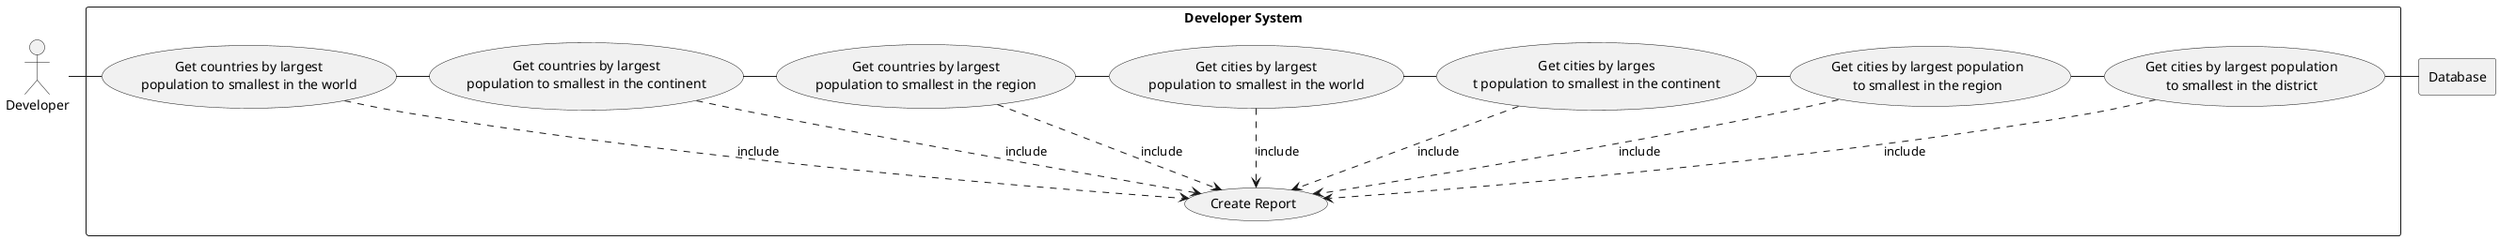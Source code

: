 
@startuml
actor Dev as "Developer"

rectangle Database

rectangle "Developer System" {

    usecase UC9 as "Get countries by largest
     population to smallest in the world"
    usecase UC10 as "Get countries by largest
     population to smallest in the continent"
    usecase UC11 as "Get countries by largest
     population to smallest in the region"
    usecase UC12 as "Get cities by largest
     population to smallest in the world"
    usecase UC13 as "Get cities by larges
    t population to smallest in the continent"
    usecase UC14 as "Get cities by largest population
     to smallest in the region"
    usecase UC15 as "Get cities by largest population
     to smallest in the district"
    usecase UCa as "Create Report"


    Dev - UC9
    UC9 - UC10
    UC10 - UC11
    UC11 - UC12
    UC12 - UC13
    UC13 - UC14
    UC14 - UC15

    UC9 ..> UCa : include
    UC10 ..> UCa : include
    UC11 ..> UCa : include
    UC12 ..> UCa : include
    UC13 ..> UCa : include
    UC14 ..> UCa : include
    UC15 ..> UCa : include
    UC15 - Database
}
@enduml